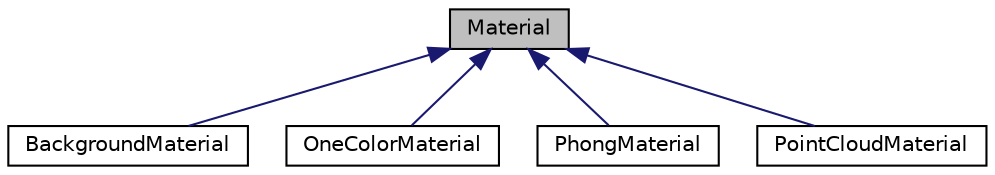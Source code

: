 digraph "Material"
{
  edge [fontname="Helvetica",fontsize="10",labelfontname="Helvetica",labelfontsize="10"];
  node [fontname="Helvetica",fontsize="10",shape=record];
  Node1 [label="Material",height=0.2,width=0.4,color="black", fillcolor="grey75", style="filled" fontcolor="black"];
  Node1 -> Node2 [dir="back",color="midnightblue",fontsize="10",style="solid",fontname="Helvetica"];
  Node2 [label="BackgroundMaterial",height=0.2,width=0.4,color="black", fillcolor="white", style="filled",URL="$class_background_material.html",tooltip="Every Mesh has a material which specifies parameters for shading. "];
  Node1 -> Node3 [dir="back",color="midnightblue",fontsize="10",style="solid",fontname="Helvetica"];
  Node3 [label="OneColorMaterial",height=0.2,width=0.4,color="black", fillcolor="white", style="filled",URL="$class_one_color_material.html",tooltip="Every Mesh has a material which specifies parameters for shading. "];
  Node1 -> Node4 [dir="back",color="midnightblue",fontsize="10",style="solid",fontname="Helvetica"];
  Node4 [label="PhongMaterial",height=0.2,width=0.4,color="black", fillcolor="white", style="filled",URL="$class_phong_material.html",tooltip="Every Mesh has a material which specifies parameters for shading. "];
  Node1 -> Node5 [dir="back",color="midnightblue",fontsize="10",style="solid",fontname="Helvetica"];
  Node5 [label="PointCloudMaterial",height=0.2,width=0.4,color="black", fillcolor="white", style="filled",URL="$class_point_cloud_material.html",tooltip="Every Mesh has a material which specifies parameters for shading. "];
}
